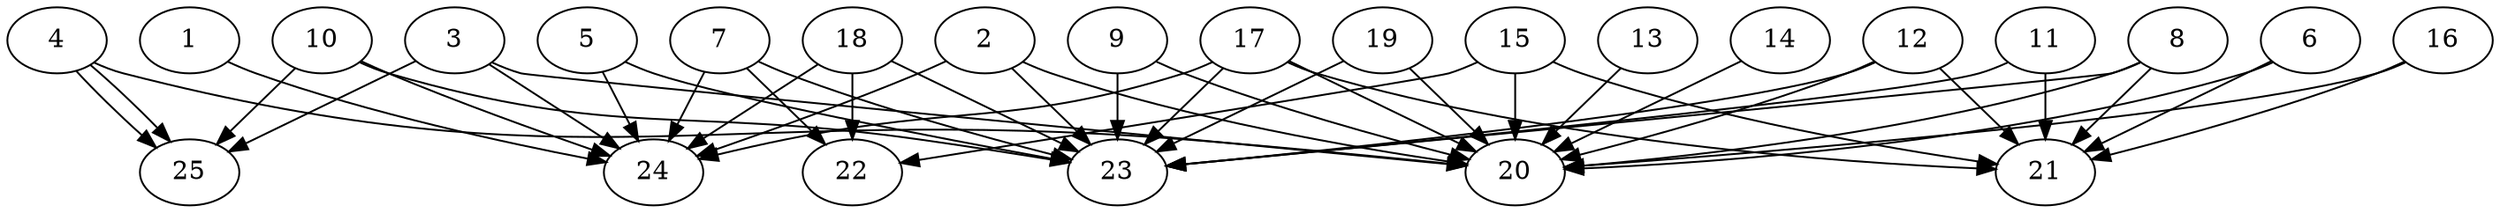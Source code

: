 // DAG automatically generated by daggen at Thu Oct  3 14:00:39 2019
// ./daggen --dot -n 25 --ccr 0.5 --fat 0.9 --regular 0.9 --density 0.9 --mindata 5242880 --maxdata 52428800 
digraph G {
  1 [size="36196352", alpha="0.01", expect_size="18098176"] 
  1 -> 24 [size ="18098176"]
  2 [size="61235200", alpha="0.10", expect_size="30617600"] 
  2 -> 20 [size ="30617600"]
  2 -> 23 [size ="30617600"]
  2 -> 24 [size ="30617600"]
  3 [size="100380672", alpha="0.18", expect_size="50190336"] 
  3 -> 20 [size ="50190336"]
  3 -> 24 [size ="50190336"]
  3 -> 25 [size ="50190336"]
  4 [size="99516416", alpha="0.17", expect_size="49758208"] 
  4 -> 20 [size ="49758208"]
  4 -> 25 [size ="49758208"]
  4 -> 25 [size ="49758208"]
  5 [size="93646848", alpha="0.01", expect_size="46823424"] 
  5 -> 23 [size ="46823424"]
  5 -> 24 [size ="46823424"]
  6 [size="85456896", alpha="0.04", expect_size="42728448"] 
  6 -> 20 [size ="42728448"]
  6 -> 21 [size ="42728448"]
  7 [size="34531328", alpha="0.15", expect_size="17265664"] 
  7 -> 22 [size ="17265664"]
  7 -> 23 [size ="17265664"]
  7 -> 24 [size ="17265664"]
  8 [size="94486528", alpha="0.08", expect_size="47243264"] 
  8 -> 20 [size ="47243264"]
  8 -> 21 [size ="47243264"]
  8 -> 23 [size ="47243264"]
  9 [size="99041280", alpha="0.02", expect_size="49520640"] 
  9 -> 20 [size ="49520640"]
  9 -> 23 [size ="49520640"]
  10 [size="52662272", alpha="0.20", expect_size="26331136"] 
  10 -> 23 [size ="26331136"]
  10 -> 24 [size ="26331136"]
  10 -> 25 [size ="26331136"]
  11 [size="52615168", alpha="0.06", expect_size="26307584"] 
  11 -> 21 [size ="26307584"]
  11 -> 23 [size ="26307584"]
  12 [size="58968064", alpha="0.00", expect_size="29484032"] 
  12 -> 20 [size ="29484032"]
  12 -> 21 [size ="29484032"]
  12 -> 23 [size ="29484032"]
  13 [size="10485760", alpha="0.19", expect_size="5242880"] 
  13 -> 20 [size ="5242880"]
  14 [size="93360128", alpha="0.19", expect_size="46680064"] 
  14 -> 20 [size ="46680064"]
  15 [size="77791232", alpha="0.19", expect_size="38895616"] 
  15 -> 20 [size ="38895616"]
  15 -> 21 [size ="38895616"]
  15 -> 22 [size ="38895616"]
  16 [size="81803264", alpha="0.08", expect_size="40901632"] 
  16 -> 20 [size ="40901632"]
  16 -> 21 [size ="40901632"]
  17 [size="102189056", alpha="0.05", expect_size="51094528"] 
  17 -> 20 [size ="51094528"]
  17 -> 21 [size ="51094528"]
  17 -> 23 [size ="51094528"]
  17 -> 24 [size ="51094528"]
  18 [size="78843904", alpha="0.15", expect_size="39421952"] 
  18 -> 22 [size ="39421952"]
  18 -> 23 [size ="39421952"]
  18 -> 24 [size ="39421952"]
  19 [size="24549376", alpha="0.17", expect_size="12274688"] 
  19 -> 20 [size ="12274688"]
  19 -> 23 [size ="12274688"]
  20 [size="34873344", alpha="0.07", expect_size="17436672"] 
  21 [size="34103296", alpha="0.03", expect_size="17051648"] 
  22 [size="62869504", alpha="0.09", expect_size="31434752"] 
  23 [size="63037440", alpha="0.15", expect_size="31518720"] 
  24 [size="57456640", alpha="0.19", expect_size="28728320"] 
  25 [size="52705280", alpha="0.01", expect_size="26352640"] 
}
